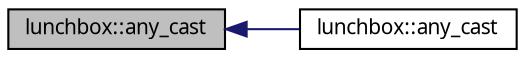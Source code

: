 digraph "lunchbox::any_cast"
{
  edge [fontname="Sans",fontsize="10",labelfontname="Sans",labelfontsize="10"];
  node [fontname="Sans",fontsize="10",shape=record];
  rankdir="LR";
  Node1 [label="lunchbox::any_cast",height=0.2,width=0.4,color="black", fillcolor="grey75", style="filled" fontcolor="black"];
  Node1 -> Node2 [dir="back",color="midnightblue",fontsize="10",style="solid",fontname="Sans"];
  Node2 [label="lunchbox::any_cast",height=0.2,width=0.4,color="black", fillcolor="white", style="filled",URL="$namespacelunchbox.html#a00ef0d2f1234fd9f4c31b9b3d226fbd4",tooltip="Retrieve the value stored in an Any including type checking. "];
}
